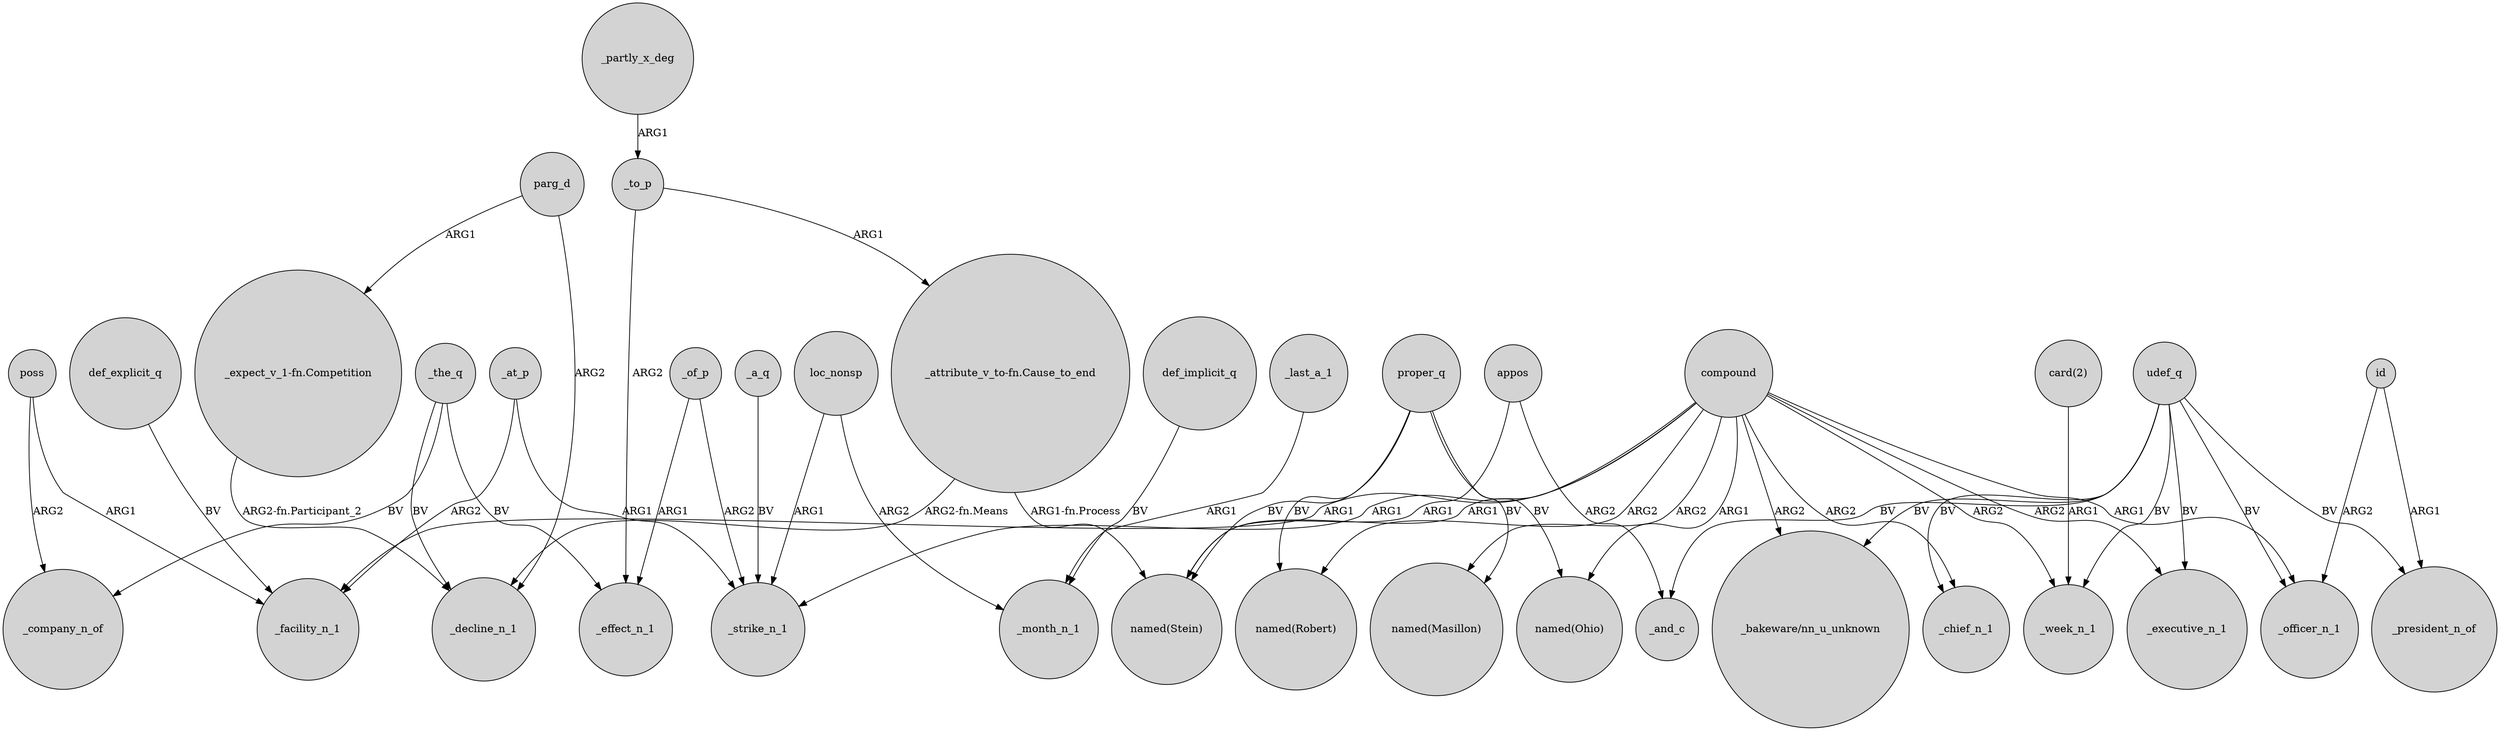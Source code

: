 digraph {
	node [shape=circle style=filled]
	_at_p -> _facility_n_1 [label=ARG2]
	def_implicit_q -> _month_n_1 [label=BV]
	_of_p -> _effect_n_1 [label=ARG1]
	compound -> _chief_n_1 [label=ARG2]
	appos -> _and_c [label=ARG2]
	_last_a_1 -> _month_n_1 [label=ARG1]
	parg_d -> _decline_n_1 [label=ARG2]
	appos -> "named(Stein)" [label=ARG1]
	udef_q -> _chief_n_1 [label=BV]
	compound -> "named(Masillon)" [label=ARG2]
	compound -> _facility_n_1 [label=ARG1]
	udef_q -> _and_c [label=BV]
	compound -> "named(Ohio)" [label=ARG1]
	_to_p -> "_attribute_v_to-fn.Cause_to_end" [label=ARG1]
	proper_q -> "named(Ohio)" [label=BV]
	"_attribute_v_to-fn.Cause_to_end" -> _decline_n_1 [label="ARG2-fn.Means"]
	compound -> _week_n_1 [label=ARG2]
	loc_nonsp -> _month_n_1 [label=ARG2]
	_to_p -> _effect_n_1 [label=ARG2]
	udef_q -> _week_n_1 [label=BV]
	udef_q -> _executive_n_1 [label=BV]
	_the_q -> _effect_n_1 [label=BV]
	poss -> _company_n_of [label=ARG2]
	id -> _president_n_of [label=ARG1]
	poss -> _facility_n_1 [label=ARG1]
	compound -> "named(Robert)" [label=ARG2]
	udef_q -> "_bakeware/nn_u_unknown" [label=BV]
	proper_q -> "named(Stein)" [label=BV]
	compound -> "_bakeware/nn_u_unknown" [label=ARG2]
	compound -> "named(Stein)" [label=ARG1]
	"_attribute_v_to-fn.Cause_to_end" -> "named(Stein)" [label="ARG1-fn.Process"]
	compound -> _officer_n_1 [label=ARG1]
	udef_q -> _officer_n_1 [label=BV]
	parg_d -> "_expect_v_1-fn.Competition" [label=ARG1]
	proper_q -> "named(Robert)" [label=BV]
	proper_q -> "named(Masillon)" [label=BV]
	def_explicit_q -> _facility_n_1 [label=BV]
	_the_q -> _decline_n_1 [label=BV]
	"_expect_v_1-fn.Competition" -> _decline_n_1 [label="ARG2-fn.Participant_2"]
	_at_p -> _strike_n_1 [label=ARG1]
	_of_p -> _strike_n_1 [label=ARG2]
	"card(2)" -> _week_n_1 [label=ARG1]
	udef_q -> _president_n_of [label=BV]
	loc_nonsp -> _strike_n_1 [label=ARG1]
	compound -> _strike_n_1 [label=ARG1]
	_the_q -> _company_n_of [label=BV]
	id -> _officer_n_1 [label=ARG2]
	_a_q -> _strike_n_1 [label=BV]
	compound -> _executive_n_1 [label=ARG2]
	_partly_x_deg -> _to_p [label=ARG1]
}
